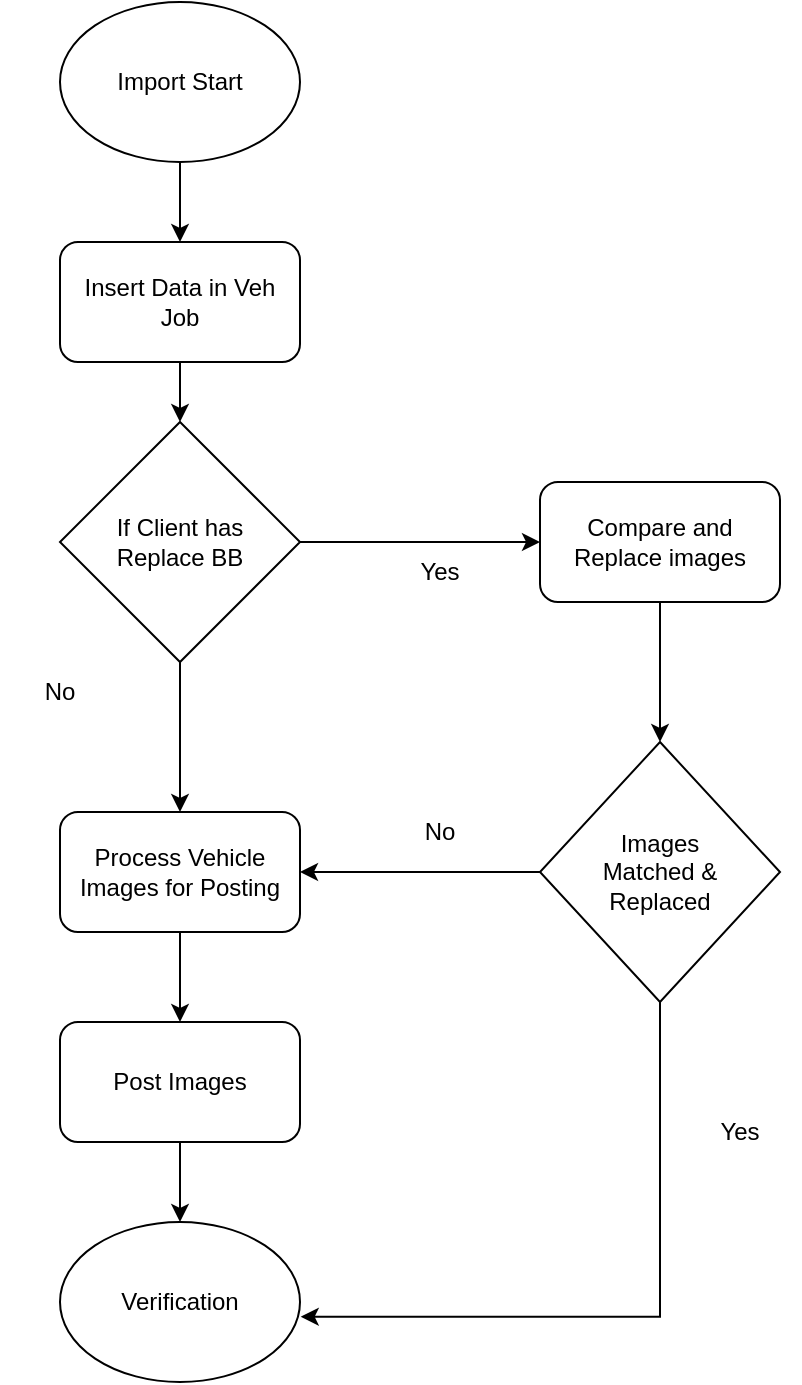 <mxfile version="21.5.2" type="github">
  <diagram name="Page-1" id="WNhAprQlJ0uAVfsy5RSd">
    <mxGraphModel dx="1050" dy="645" grid="1" gridSize="10" guides="1" tooltips="1" connect="1" arrows="1" fold="1" page="1" pageScale="1" pageWidth="850" pageHeight="1100" math="0" shadow="0">
      <root>
        <mxCell id="0" />
        <mxCell id="1" parent="0" />
        <mxCell id="Rom0_lV2mZ7klMCsvB49-16" value="" style="edgeStyle=orthogonalEdgeStyle;rounded=0;orthogonalLoop=1;jettySize=auto;html=1;" edge="1" parent="1" source="Rom0_lV2mZ7klMCsvB49-1" target="Rom0_lV2mZ7klMCsvB49-3">
          <mxGeometry relative="1" as="geometry" />
        </mxCell>
        <mxCell id="Rom0_lV2mZ7klMCsvB49-1" value="Import Start" style="ellipse;whiteSpace=wrap;html=1;" vertex="1" parent="1">
          <mxGeometry x="340" y="50" width="120" height="80" as="geometry" />
        </mxCell>
        <mxCell id="Rom0_lV2mZ7klMCsvB49-8" value="" style="edgeStyle=orthogonalEdgeStyle;rounded=0;orthogonalLoop=1;jettySize=auto;html=1;" edge="1" parent="1" source="Rom0_lV2mZ7klMCsvB49-2" target="Rom0_lV2mZ7klMCsvB49-7">
          <mxGeometry relative="1" as="geometry" />
        </mxCell>
        <mxCell id="Rom0_lV2mZ7klMCsvB49-14" value="" style="edgeStyle=orthogonalEdgeStyle;rounded=0;orthogonalLoop=1;jettySize=auto;html=1;" edge="1" parent="1" source="Rom0_lV2mZ7klMCsvB49-2" target="Rom0_lV2mZ7klMCsvB49-5">
          <mxGeometry relative="1" as="geometry" />
        </mxCell>
        <mxCell id="Rom0_lV2mZ7klMCsvB49-2" value="If Client has &lt;br&gt;Replace BB" style="rhombus;whiteSpace=wrap;html=1;" vertex="1" parent="1">
          <mxGeometry x="340" y="260" width="120" height="120" as="geometry" />
        </mxCell>
        <mxCell id="Rom0_lV2mZ7klMCsvB49-17" value="" style="edgeStyle=orthogonalEdgeStyle;rounded=0;orthogonalLoop=1;jettySize=auto;html=1;" edge="1" parent="1" source="Rom0_lV2mZ7klMCsvB49-3" target="Rom0_lV2mZ7klMCsvB49-2">
          <mxGeometry relative="1" as="geometry" />
        </mxCell>
        <mxCell id="Rom0_lV2mZ7klMCsvB49-3" value="Insert Data in Veh Job" style="rounded=1;whiteSpace=wrap;html=1;" vertex="1" parent="1">
          <mxGeometry x="340" y="170" width="120" height="60" as="geometry" />
        </mxCell>
        <mxCell id="Rom0_lV2mZ7klMCsvB49-4" value="Verification" style="ellipse;whiteSpace=wrap;html=1;" vertex="1" parent="1">
          <mxGeometry x="340" y="660" width="120" height="80" as="geometry" />
        </mxCell>
        <mxCell id="Rom0_lV2mZ7klMCsvB49-18" value="" style="edgeStyle=orthogonalEdgeStyle;rounded=0;orthogonalLoop=1;jettySize=auto;html=1;" edge="1" parent="1" source="Rom0_lV2mZ7klMCsvB49-5" target="Rom0_lV2mZ7klMCsvB49-6">
          <mxGeometry relative="1" as="geometry" />
        </mxCell>
        <mxCell id="Rom0_lV2mZ7klMCsvB49-5" value="Process Vehicle Images for Posting" style="rounded=1;whiteSpace=wrap;html=1;" vertex="1" parent="1">
          <mxGeometry x="340" y="455" width="120" height="60" as="geometry" />
        </mxCell>
        <mxCell id="Rom0_lV2mZ7klMCsvB49-19" value="" style="edgeStyle=orthogonalEdgeStyle;rounded=0;orthogonalLoop=1;jettySize=auto;html=1;" edge="1" parent="1" source="Rom0_lV2mZ7klMCsvB49-6" target="Rom0_lV2mZ7klMCsvB49-4">
          <mxGeometry relative="1" as="geometry" />
        </mxCell>
        <mxCell id="Rom0_lV2mZ7klMCsvB49-6" value="Post Images" style="rounded=1;whiteSpace=wrap;html=1;" vertex="1" parent="1">
          <mxGeometry x="340" y="560" width="120" height="60" as="geometry" />
        </mxCell>
        <mxCell id="Rom0_lV2mZ7klMCsvB49-21" value="" style="edgeStyle=orthogonalEdgeStyle;rounded=0;orthogonalLoop=1;jettySize=auto;html=1;" edge="1" parent="1" source="Rom0_lV2mZ7klMCsvB49-7" target="Rom0_lV2mZ7klMCsvB49-20">
          <mxGeometry relative="1" as="geometry" />
        </mxCell>
        <mxCell id="Rom0_lV2mZ7klMCsvB49-7" value="Compare and Replace images" style="rounded=1;whiteSpace=wrap;html=1;" vertex="1" parent="1">
          <mxGeometry x="580" y="290" width="120" height="60" as="geometry" />
        </mxCell>
        <mxCell id="Rom0_lV2mZ7klMCsvB49-9" value="Yes" style="text;html=1;strokeColor=none;fillColor=none;align=center;verticalAlign=middle;whiteSpace=wrap;rounded=0;" vertex="1" parent="1">
          <mxGeometry x="500" y="320" width="60" height="30" as="geometry" />
        </mxCell>
        <mxCell id="Rom0_lV2mZ7klMCsvB49-11" value="No" style="text;html=1;strokeColor=none;fillColor=none;align=center;verticalAlign=middle;whiteSpace=wrap;rounded=0;" vertex="1" parent="1">
          <mxGeometry x="310" y="380" width="60" height="30" as="geometry" />
        </mxCell>
        <mxCell id="Rom0_lV2mZ7klMCsvB49-22" style="edgeStyle=orthogonalEdgeStyle;rounded=0;orthogonalLoop=1;jettySize=auto;html=1;entryX=1;entryY=0.5;entryDx=0;entryDy=0;" edge="1" parent="1" source="Rom0_lV2mZ7klMCsvB49-20" target="Rom0_lV2mZ7klMCsvB49-5">
          <mxGeometry relative="1" as="geometry" />
        </mxCell>
        <mxCell id="Rom0_lV2mZ7klMCsvB49-24" style="edgeStyle=orthogonalEdgeStyle;rounded=0;orthogonalLoop=1;jettySize=auto;html=1;entryX=1.003;entryY=0.592;entryDx=0;entryDy=0;entryPerimeter=0;" edge="1" parent="1" source="Rom0_lV2mZ7klMCsvB49-20" target="Rom0_lV2mZ7klMCsvB49-4">
          <mxGeometry relative="1" as="geometry">
            <mxPoint x="590" y="820" as="targetPoint" />
            <Array as="points">
              <mxPoint x="640" y="707" />
            </Array>
          </mxGeometry>
        </mxCell>
        <mxCell id="Rom0_lV2mZ7klMCsvB49-20" value="Images &lt;br&gt;Matched &amp;amp;&lt;br&gt;Replaced" style="rhombus;whiteSpace=wrap;html=1;" vertex="1" parent="1">
          <mxGeometry x="580" y="420" width="120" height="130" as="geometry" />
        </mxCell>
        <mxCell id="Rom0_lV2mZ7klMCsvB49-23" value="No" style="text;html=1;strokeColor=none;fillColor=none;align=center;verticalAlign=middle;whiteSpace=wrap;rounded=0;" vertex="1" parent="1">
          <mxGeometry x="500" y="450" width="60" height="30" as="geometry" />
        </mxCell>
        <mxCell id="Rom0_lV2mZ7klMCsvB49-25" value="Yes" style="text;html=1;strokeColor=none;fillColor=none;align=center;verticalAlign=middle;whiteSpace=wrap;rounded=0;" vertex="1" parent="1">
          <mxGeometry x="650" y="600" width="60" height="30" as="geometry" />
        </mxCell>
      </root>
    </mxGraphModel>
  </diagram>
</mxfile>
